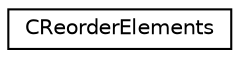 digraph "Graphical Class Hierarchy"
{
 // LATEX_PDF_SIZE
  edge [fontname="Helvetica",fontsize="10",labelfontname="Helvetica",labelfontsize="10"];
  node [fontname="Helvetica",fontsize="10",shape=record];
  rankdir="LR";
  Node0 [label="CReorderElements",height=0.2,width=0.4,color="black", fillcolor="white", style="filled",URL="$classCReorderElements.html",tooltip="Class, used to reorder the owned elements after the partitioning."];
}
